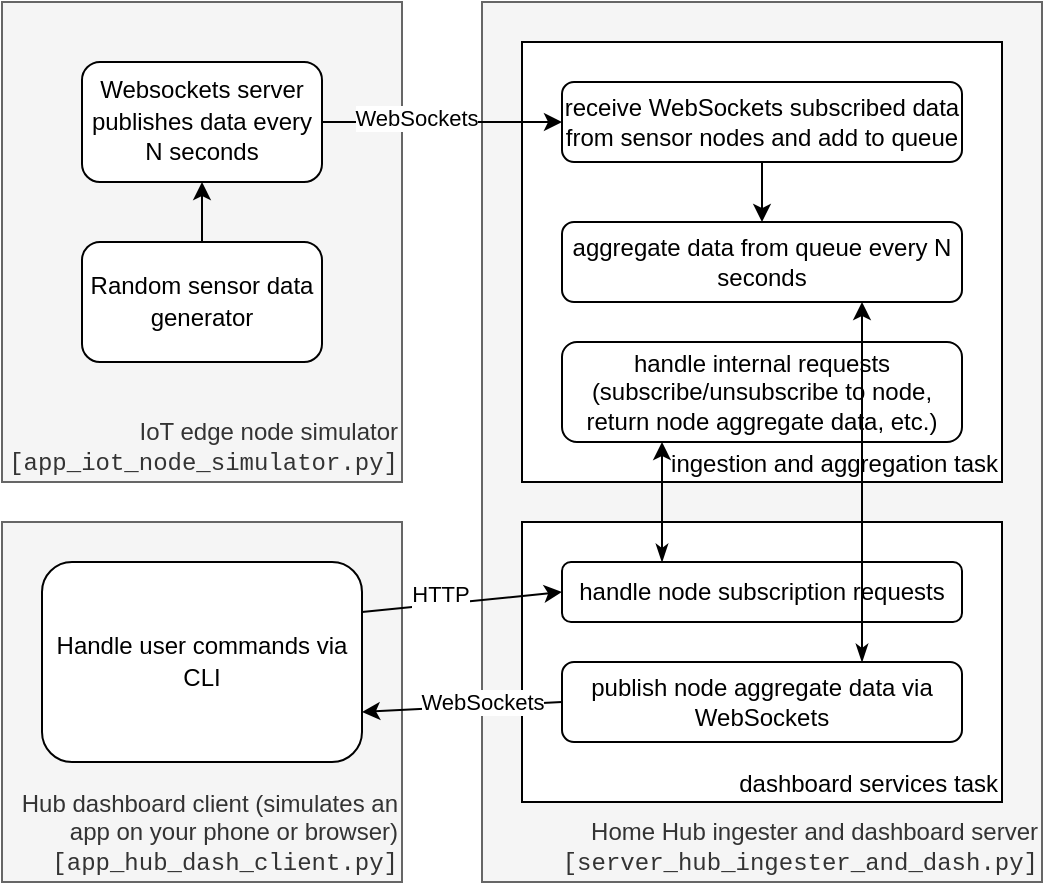 <mxfile>
    <diagram id="koRNQ9qlAmaRZTf5rL2e" name="Page-1">
        <mxGraphModel dx="546" dy="648" grid="1" gridSize="10" guides="1" tooltips="1" connect="1" arrows="1" fold="1" page="1" pageScale="1" pageWidth="850" pageHeight="1100" math="0" shadow="0">
            <root>
                <mxCell id="0"/>
                <mxCell id="1" parent="0"/>
                <mxCell id="2" value="IoT edge node simulator&lt;br&gt;&lt;font face=&quot;Courier New&quot;&gt;[app_iot_node_simulator.py]&lt;/font&gt;" style="rounded=0;whiteSpace=wrap;html=1;fillColor=#f5f5f5;fontColor=#333333;strokeColor=#666666;align=right;labelPosition=center;verticalLabelPosition=middle;verticalAlign=bottom;" parent="1" vertex="1">
                    <mxGeometry x="40" y="40" width="200" height="240" as="geometry"/>
                </mxCell>
                <mxCell id="3" value="Home Hub ingester and dashboard server&lt;br&gt;&lt;font face=&quot;Courier New&quot;&gt;[server_hub_ingester_and_dash.py]&lt;/font&gt;" style="rounded=0;whiteSpace=wrap;html=1;fillColor=#f5f5f5;fontColor=#333333;strokeColor=#666666;align=right;labelPosition=center;verticalLabelPosition=middle;verticalAlign=bottom;" parent="1" vertex="1">
                    <mxGeometry x="280" y="40" width="280" height="440" as="geometry"/>
                </mxCell>
                <mxCell id="4" value="Hub dashboard client (simulates an app on your phone or browser)&lt;br&gt;&lt;font face=&quot;Courier New&quot;&gt;[app_hub_dash_client.py]&lt;/font&gt;" style="rounded=0;whiteSpace=wrap;html=1;fillColor=#f5f5f5;fontColor=#333333;strokeColor=#666666;align=right;labelPosition=center;verticalLabelPosition=middle;verticalAlign=bottom;" parent="1" vertex="1">
                    <mxGeometry x="40" y="300" width="200" height="180" as="geometry"/>
                </mxCell>
                <mxCell id="7" style="edgeStyle=none;html=1;exitX=0.5;exitY=0;exitDx=0;exitDy=0;entryX=0.5;entryY=1;entryDx=0;entryDy=0;fontFamily=Helvetica;" parent="1" source="5" target="6" edge="1">
                    <mxGeometry relative="1" as="geometry"/>
                </mxCell>
                <mxCell id="5" value="&lt;font face=&quot;Helvetica&quot;&gt;Random sensor data generator&lt;/font&gt;" style="rounded=1;whiteSpace=wrap;html=1;fontFamily=Courier New;" parent="1" vertex="1">
                    <mxGeometry x="80" y="160" width="120" height="60" as="geometry"/>
                </mxCell>
                <mxCell id="6" value="&lt;font face=&quot;Helvetica&quot;&gt;Websockets server publishes data every N seconds&lt;/font&gt;" style="rounded=1;whiteSpace=wrap;html=1;fontFamily=Courier New;" parent="1" vertex="1">
                    <mxGeometry x="80" y="70" width="120" height="60" as="geometry"/>
                </mxCell>
                <mxCell id="9" value="ingestion and aggregation task" style="rounded=0;whiteSpace=wrap;html=1;fontFamily=Helvetica;verticalAlign=bottom;align=right;" parent="1" vertex="1">
                    <mxGeometry x="300" y="60" width="240" height="220" as="geometry"/>
                </mxCell>
                <mxCell id="13" style="edgeStyle=none;html=1;exitX=0.5;exitY=1;exitDx=0;exitDy=0;entryX=0.5;entryY=0;entryDx=0;entryDy=0;fontFamily=Helvetica;" parent="1" source="10" target="12" edge="1">
                    <mxGeometry relative="1" as="geometry"/>
                </mxCell>
                <mxCell id="10" value="receive WebSockets subscribed data from sensor nodes and add to queue" style="rounded=1;whiteSpace=wrap;html=1;fontFamily=Helvetica;" parent="1" vertex="1">
                    <mxGeometry x="320" y="80" width="200" height="40" as="geometry"/>
                </mxCell>
                <mxCell id="11" style="edgeStyle=none;html=1;exitX=1;exitY=0.5;exitDx=0;exitDy=0;entryX=0;entryY=0.5;entryDx=0;entryDy=0;fontFamily=Helvetica;" parent="1" source="6" target="10" edge="1">
                    <mxGeometry relative="1" as="geometry"/>
                </mxCell>
                <mxCell id="19" value="WebSockets" style="edgeLabel;html=1;align=center;verticalAlign=middle;resizable=0;points=[];fontFamily=Helvetica;" parent="11" vertex="1" connectable="0">
                    <mxGeometry x="-0.217" y="2" relative="1" as="geometry">
                        <mxPoint as="offset"/>
                    </mxGeometry>
                </mxCell>
                <mxCell id="12" value="aggregate data from queue every N seconds" style="rounded=1;whiteSpace=wrap;html=1;fontFamily=Helvetica;" parent="1" vertex="1">
                    <mxGeometry x="320" y="150" width="200" height="40" as="geometry"/>
                </mxCell>
                <mxCell id="14" value="handle internal requests (subscribe/unsubscribe to node, return node aggregate data, etc.)" style="rounded=1;whiteSpace=wrap;html=1;fontFamily=Helvetica;" parent="1" vertex="1">
                    <mxGeometry x="320" y="210" width="200" height="50" as="geometry"/>
                </mxCell>
                <mxCell id="15" value="dashboard services task" style="rounded=0;whiteSpace=wrap;html=1;fontFamily=Helvetica;verticalAlign=bottom;align=right;" parent="1" vertex="1">
                    <mxGeometry x="300" y="300" width="240" height="140" as="geometry"/>
                </mxCell>
                <mxCell id="28" style="edgeStyle=none;html=1;exitX=0.25;exitY=0;exitDx=0;exitDy=0;entryX=0.25;entryY=1;entryDx=0;entryDy=0;startArrow=classicThin;startFill=1;" edge="1" parent="1" source="17" target="14">
                    <mxGeometry relative="1" as="geometry"/>
                </mxCell>
                <mxCell id="17" value="handle node subscription requests" style="rounded=1;whiteSpace=wrap;html=1;fontFamily=Helvetica;" parent="1" vertex="1">
                    <mxGeometry x="320" y="320" width="200" height="30" as="geometry"/>
                </mxCell>
                <mxCell id="23" style="edgeStyle=none;html=1;exitX=0;exitY=0.5;exitDx=0;exitDy=0;entryX=1;entryY=0.75;entryDx=0;entryDy=0;fontFamily=Helvetica;" parent="1" source="18" target="20" edge="1">
                    <mxGeometry relative="1" as="geometry"/>
                </mxCell>
                <mxCell id="26" value="WebSockets" style="edgeLabel;html=1;align=center;verticalAlign=middle;resizable=0;points=[];fontFamily=Helvetica;" parent="23" vertex="1" connectable="0">
                    <mxGeometry x="-0.202" y="-2" relative="1" as="geometry">
                        <mxPoint as="offset"/>
                    </mxGeometry>
                </mxCell>
                <mxCell id="29" style="edgeStyle=none;html=1;exitX=0.75;exitY=0;exitDx=0;exitDy=0;entryX=0.75;entryY=1;entryDx=0;entryDy=0;startArrow=classicThin;startFill=1;" edge="1" parent="1" source="18" target="12">
                    <mxGeometry relative="1" as="geometry"/>
                </mxCell>
                <mxCell id="18" value="publish node aggregate data via WebSockets" style="rounded=1;whiteSpace=wrap;html=1;fontFamily=Helvetica;" parent="1" vertex="1">
                    <mxGeometry x="320" y="370" width="200" height="40" as="geometry"/>
                </mxCell>
                <mxCell id="21" style="edgeStyle=none;html=1;exitX=1;exitY=0.25;exitDx=0;exitDy=0;entryX=0;entryY=0.5;entryDx=0;entryDy=0;fontFamily=Helvetica;" parent="1" source="20" target="17" edge="1">
                    <mxGeometry relative="1" as="geometry"/>
                </mxCell>
                <mxCell id="24" value="HTTP" style="edgeLabel;html=1;align=center;verticalAlign=middle;resizable=0;points=[];fontFamily=Helvetica;" parent="21" vertex="1" connectable="0">
                    <mxGeometry x="-0.21" y="5" relative="1" as="geometry">
                        <mxPoint as="offset"/>
                    </mxGeometry>
                </mxCell>
                <mxCell id="20" value="&lt;font face=&quot;Helvetica&quot;&gt;Handle user commands via CLI&lt;/font&gt;" style="rounded=1;whiteSpace=wrap;html=1;fontFamily=Courier New;" parent="1" vertex="1">
                    <mxGeometry x="60" y="320" width="160" height="100" as="geometry"/>
                </mxCell>
            </root>
        </mxGraphModel>
    </diagram>
</mxfile>
